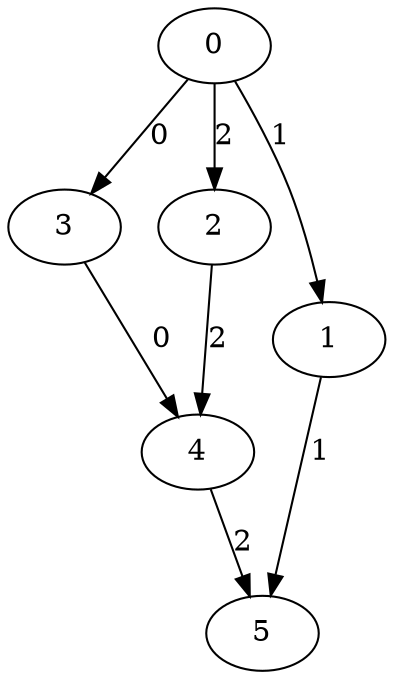  digraph graphe {

4 -> 5 [label = 2]
3 -> 4 [label = 0]
2 -> 4 [label = 2]
1 -> 5 [label = 1]
0 -> 2 [label = 2]
0 -> 1 [label = 1]
0 -> 3 [label = 0]

}
